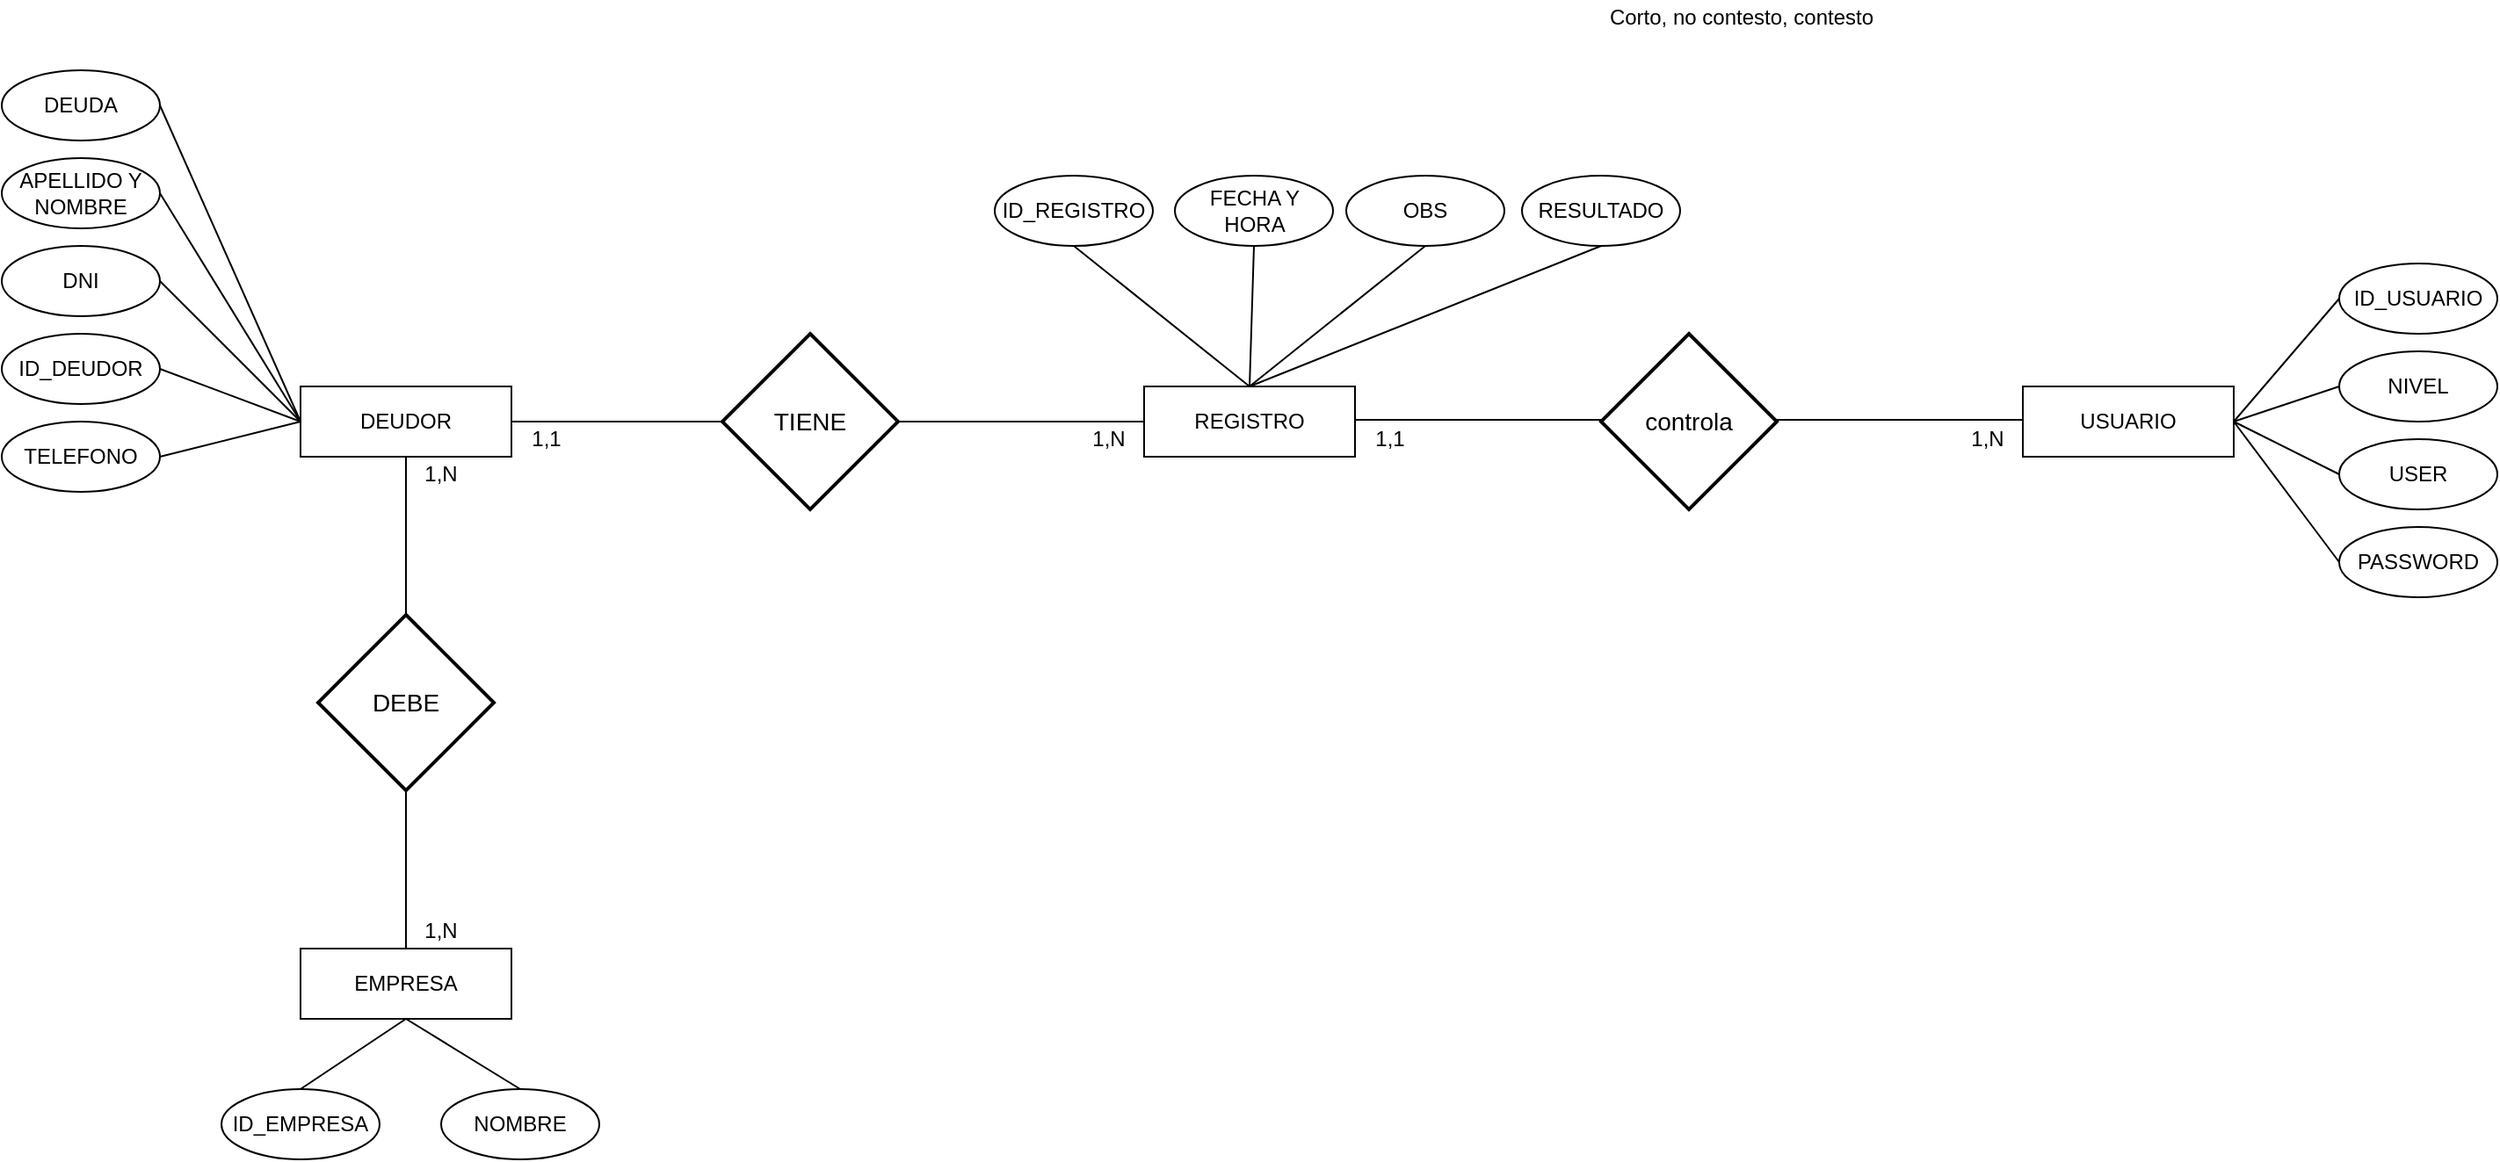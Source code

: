 <mxfile version="12.1.9" type="device" pages="1"><diagram id="9sv2_ertg6E-slnfE5Vo" name="Page-1"><mxGraphModel dx="2107" dy="1662" grid="1" gridSize="10" guides="1" tooltips="1" connect="1" arrows="1" fold="1" page="1" pageScale="1" pageWidth="827" pageHeight="1169" math="0" shadow="0"><root><mxCell id="0"/><mxCell id="1" parent="0"/><mxCell id="nSELg5FEmmjljofaI_eu-1" value="DEUDOR" style="rounded=0;whiteSpace=wrap;html=1;" vertex="1" parent="1"><mxGeometry x="80" y="80" width="120" height="40" as="geometry"/></mxCell><mxCell id="nSELg5FEmmjljofaI_eu-2" value="TIENE" style="shape=rhombus;strokeWidth=2;fontSize=17;perimeter=rhombusPerimeter;whiteSpace=wrap;html=1;align=center;fontSize=14;" vertex="1" parent="1"><mxGeometry x="320" y="50" width="100" height="100" as="geometry"/></mxCell><mxCell id="nSELg5FEmmjljofaI_eu-3" value="USUARIO" style="rounded=0;whiteSpace=wrap;html=1;" vertex="1" parent="1"><mxGeometry x="1060" y="80" width="120" height="40" as="geometry"/></mxCell><mxCell id="nSELg5FEmmjljofaI_eu-4" value="EMPRESA" style="rounded=0;whiteSpace=wrap;html=1;" vertex="1" parent="1"><mxGeometry x="80" y="400" width="120" height="40" as="geometry"/></mxCell><mxCell id="nSELg5FEmmjljofaI_eu-5" value="REGISTRO" style="rounded=0;whiteSpace=wrap;html=1;" vertex="1" parent="1"><mxGeometry x="560" y="80" width="120" height="40" as="geometry"/></mxCell><mxCell id="nSELg5FEmmjljofaI_eu-6" value="DEBE" style="shape=rhombus;strokeWidth=2;fontSize=17;perimeter=rhombusPerimeter;whiteSpace=wrap;html=1;align=center;fontSize=14;" vertex="1" parent="1"><mxGeometry x="90" y="210" width="100" height="100" as="geometry"/></mxCell><mxCell id="nSELg5FEmmjljofaI_eu-8" value="" style="endArrow=none;html=1;exitX=0.5;exitY=1;exitDx=0;exitDy=0;entryX=0.5;entryY=0;entryDx=0;entryDy=0;" edge="1" parent="1" source="nSELg5FEmmjljofaI_eu-6" target="nSELg5FEmmjljofaI_eu-4"><mxGeometry width="50" height="50" relative="1" as="geometry"><mxPoint x="230" y="280" as="sourcePoint"/><mxPoint x="280" y="230" as="targetPoint"/></mxGeometry></mxCell><mxCell id="nSELg5FEmmjljofaI_eu-9" value="" style="endArrow=none;html=1;exitX=0.5;exitY=1;exitDx=0;exitDy=0;entryX=0.5;entryY=0;entryDx=0;entryDy=0;" edge="1" parent="1" source="nSELg5FEmmjljofaI_eu-1" target="nSELg5FEmmjljofaI_eu-6"><mxGeometry width="50" height="50" relative="1" as="geometry"><mxPoint x="240" y="290" as="sourcePoint"/><mxPoint x="290" y="240" as="targetPoint"/></mxGeometry></mxCell><mxCell id="nSELg5FEmmjljofaI_eu-10" value="" style="endArrow=none;html=1;exitX=1;exitY=0.5;exitDx=0;exitDy=0;entryX=0;entryY=0.5;entryDx=0;entryDy=0;" edge="1" parent="1" source="nSELg5FEmmjljofaI_eu-1" target="nSELg5FEmmjljofaI_eu-2"><mxGeometry width="50" height="50" relative="1" as="geometry"><mxPoint x="150" y="130" as="sourcePoint"/><mxPoint x="150" y="220" as="targetPoint"/></mxGeometry></mxCell><mxCell id="nSELg5FEmmjljofaI_eu-11" value="" style="endArrow=none;html=1;exitX=1;exitY=0.5;exitDx=0;exitDy=0;entryX=0;entryY=0.5;entryDx=0;entryDy=0;" edge="1" parent="1" source="nSELg5FEmmjljofaI_eu-2" target="nSELg5FEmmjljofaI_eu-5"><mxGeometry width="50" height="50" relative="1" as="geometry"><mxPoint x="420" y="180" as="sourcePoint"/><mxPoint x="540" y="180" as="targetPoint"/></mxGeometry></mxCell><mxCell id="nSELg5FEmmjljofaI_eu-12" value="controla" style="shape=rhombus;strokeWidth=2;fontSize=17;perimeter=rhombusPerimeter;whiteSpace=wrap;html=1;align=center;fontSize=14;" vertex="1" parent="1"><mxGeometry x="820" y="50" width="100" height="100" as="geometry"/></mxCell><mxCell id="nSELg5FEmmjljofaI_eu-13" value="" style="endArrow=none;html=1;exitX=1;exitY=0.5;exitDx=0;exitDy=0;entryX=0;entryY=0.5;entryDx=0;entryDy=0;" edge="1" parent="1"><mxGeometry width="50" height="50" relative="1" as="geometry"><mxPoint x="680" y="99" as="sourcePoint"/><mxPoint x="820" y="99" as="targetPoint"/></mxGeometry></mxCell><mxCell id="nSELg5FEmmjljofaI_eu-14" value="" style="endArrow=none;html=1;exitX=1;exitY=0.5;exitDx=0;exitDy=0;entryX=0;entryY=0.5;entryDx=0;entryDy=0;" edge="1" parent="1"><mxGeometry width="50" height="50" relative="1" as="geometry"><mxPoint x="920" y="99" as="sourcePoint"/><mxPoint x="1060" y="99" as="targetPoint"/></mxGeometry></mxCell><mxCell id="nSELg5FEmmjljofaI_eu-15" value="1,N" style="text;html=1;strokeColor=none;fillColor=none;align=center;verticalAlign=middle;whiteSpace=wrap;rounded=0;" vertex="1" parent="1"><mxGeometry x="140" y="380" width="40" height="20" as="geometry"/></mxCell><mxCell id="nSELg5FEmmjljofaI_eu-16" value="1,N" style="text;html=1;strokeColor=none;fillColor=none;align=center;verticalAlign=middle;whiteSpace=wrap;rounded=0;" vertex="1" parent="1"><mxGeometry x="140" y="120" width="40" height="20" as="geometry"/></mxCell><mxCell id="nSELg5FEmmjljofaI_eu-17" value="1,N" style="text;html=1;strokeColor=none;fillColor=none;align=center;verticalAlign=middle;whiteSpace=wrap;rounded=0;" vertex="1" parent="1"><mxGeometry x="520" y="100" width="40" height="20" as="geometry"/></mxCell><mxCell id="nSELg5FEmmjljofaI_eu-18" value="1,1" style="text;html=1;strokeColor=none;fillColor=none;align=center;verticalAlign=middle;whiteSpace=wrap;rounded=0;" vertex="1" parent="1"><mxGeometry x="680" y="100" width="40" height="20" as="geometry"/></mxCell><mxCell id="nSELg5FEmmjljofaI_eu-19" value="1,N" style="text;html=1;strokeColor=none;fillColor=none;align=center;verticalAlign=middle;whiteSpace=wrap;rounded=0;" vertex="1" parent="1"><mxGeometry x="1020" y="100" width="40" height="20" as="geometry"/></mxCell><mxCell id="nSELg5FEmmjljofaI_eu-20" value="DNI" style="ellipse;whiteSpace=wrap;html=1;" vertex="1" parent="1"><mxGeometry x="-90" width="90" height="40" as="geometry"/></mxCell><mxCell id="nSELg5FEmmjljofaI_eu-22" value="APELLIDO Y NOMBRE" style="ellipse;whiteSpace=wrap;html=1;" vertex="1" parent="1"><mxGeometry x="-90" y="-50" width="90" height="40" as="geometry"/></mxCell><mxCell id="nSELg5FEmmjljofaI_eu-24" value="ID_DEUDOR" style="ellipse;whiteSpace=wrap;html=1;" vertex="1" parent="1"><mxGeometry x="-90" y="50" width="90" height="40" as="geometry"/></mxCell><mxCell id="nSELg5FEmmjljofaI_eu-25" value="ID_REGISTRO" style="ellipse;whiteSpace=wrap;html=1;" vertex="1" parent="1"><mxGeometry x="475" y="-40" width="90" height="40" as="geometry"/></mxCell><mxCell id="nSELg5FEmmjljofaI_eu-27" value="ID_EMPRESA" style="ellipse;whiteSpace=wrap;html=1;" vertex="1" parent="1"><mxGeometry x="35" y="480" width="90" height="40" as="geometry"/></mxCell><mxCell id="nSELg5FEmmjljofaI_eu-28" value="NOMBRE" style="ellipse;whiteSpace=wrap;html=1;" vertex="1" parent="1"><mxGeometry x="160" y="480" width="90" height="40" as="geometry"/></mxCell><mxCell id="nSELg5FEmmjljofaI_eu-29" value="TELEFONO" style="ellipse;whiteSpace=wrap;html=1;" vertex="1" parent="1"><mxGeometry x="-90" y="100" width="90" height="40" as="geometry"/></mxCell><mxCell id="nSELg5FEmmjljofaI_eu-31" value="DEUDA" style="ellipse;whiteSpace=wrap;html=1;" vertex="1" parent="1"><mxGeometry x="-90" y="-100" width="90" height="40" as="geometry"/></mxCell><mxCell id="nSELg5FEmmjljofaI_eu-32" value="FECHA Y HORA" style="ellipse;whiteSpace=wrap;html=1;" vertex="1" parent="1"><mxGeometry x="577.5" y="-40" width="90" height="40" as="geometry"/></mxCell><mxCell id="nSELg5FEmmjljofaI_eu-33" value="RESULTADO" style="ellipse;whiteSpace=wrap;html=1;" vertex="1" parent="1"><mxGeometry x="775" y="-40" width="90" height="40" as="geometry"/></mxCell><mxCell id="nSELg5FEmmjljofaI_eu-34" value="OBS" style="ellipse;whiteSpace=wrap;html=1;" vertex="1" parent="1"><mxGeometry x="675" y="-40" width="90" height="40" as="geometry"/></mxCell><mxCell id="nSELg5FEmmjljofaI_eu-36" value="Corto, no contesto, contesto" style="text;html=1;strokeColor=none;fillColor=none;align=center;verticalAlign=middle;whiteSpace=wrap;rounded=0;" vertex="1" parent="1"><mxGeometry x="800" y="-140" width="200" height="20" as="geometry"/></mxCell><mxCell id="nSELg5FEmmjljofaI_eu-38" value="NIVEL" style="ellipse;whiteSpace=wrap;html=1;" vertex="1" parent="1"><mxGeometry x="1240" y="60" width="90" height="40" as="geometry"/></mxCell><mxCell id="nSELg5FEmmjljofaI_eu-40" value="USER" style="ellipse;whiteSpace=wrap;html=1;" vertex="1" parent="1"><mxGeometry x="1240" y="110" width="90" height="40" as="geometry"/></mxCell><mxCell id="nSELg5FEmmjljofaI_eu-41" value="ID_USUARIO" style="ellipse;whiteSpace=wrap;html=1;" vertex="1" parent="1"><mxGeometry x="1240" y="10" width="90" height="40" as="geometry"/></mxCell><mxCell id="nSELg5FEmmjljofaI_eu-42" value="PASSWORD" style="ellipse;whiteSpace=wrap;html=1;" vertex="1" parent="1"><mxGeometry x="1240" y="160" width="90" height="40" as="geometry"/></mxCell><mxCell id="nSELg5FEmmjljofaI_eu-43" value="" style="endArrow=none;html=1;exitX=0;exitY=0.5;exitDx=0;exitDy=0;entryX=1;entryY=0.5;entryDx=0;entryDy=0;" edge="1" parent="1" source="nSELg5FEmmjljofaI_eu-42" target="nSELg5FEmmjljofaI_eu-3"><mxGeometry width="50" height="50" relative="1" as="geometry"><mxPoint x="1020" y="199.5" as="sourcePoint"/><mxPoint x="1160" y="199.5" as="targetPoint"/></mxGeometry></mxCell><mxCell id="nSELg5FEmmjljofaI_eu-44" value="" style="endArrow=none;html=1;exitX=0;exitY=0.5;exitDx=0;exitDy=0;entryX=1;entryY=0.5;entryDx=0;entryDy=0;" edge="1" parent="1" source="nSELg5FEmmjljofaI_eu-40" target="nSELg5FEmmjljofaI_eu-3"><mxGeometry width="50" height="50" relative="1" as="geometry"><mxPoint x="1250" y="190" as="sourcePoint"/><mxPoint x="1190" y="110" as="targetPoint"/></mxGeometry></mxCell><mxCell id="nSELg5FEmmjljofaI_eu-45" value="" style="endArrow=none;html=1;exitX=0;exitY=0.5;exitDx=0;exitDy=0;entryX=1;entryY=0.5;entryDx=0;entryDy=0;" edge="1" parent="1" source="nSELg5FEmmjljofaI_eu-38" target="nSELg5FEmmjljofaI_eu-3"><mxGeometry width="50" height="50" relative="1" as="geometry"><mxPoint x="1250" y="140" as="sourcePoint"/><mxPoint x="1190" y="110" as="targetPoint"/></mxGeometry></mxCell><mxCell id="nSELg5FEmmjljofaI_eu-46" value="" style="endArrow=none;html=1;exitX=0;exitY=0.5;exitDx=0;exitDy=0;entryX=1;entryY=0.5;entryDx=0;entryDy=0;" edge="1" parent="1" source="nSELg5FEmmjljofaI_eu-41" target="nSELg5FEmmjljofaI_eu-3"><mxGeometry width="50" height="50" relative="1" as="geometry"><mxPoint x="1250" y="90" as="sourcePoint"/><mxPoint x="1190" y="110" as="targetPoint"/></mxGeometry></mxCell><mxCell id="nSELg5FEmmjljofaI_eu-48" value="1,1" style="text;html=1;strokeColor=none;fillColor=none;align=center;verticalAlign=middle;whiteSpace=wrap;rounded=0;" vertex="1" parent="1"><mxGeometry x="200" y="100" width="40" height="20" as="geometry"/></mxCell><mxCell id="nSELg5FEmmjljofaI_eu-49" value="" style="endArrow=none;html=1;exitX=0;exitY=0.5;exitDx=0;exitDy=0;entryX=1;entryY=0.5;entryDx=0;entryDy=0;" edge="1" parent="1" source="nSELg5FEmmjljofaI_eu-1" target="nSELg5FEmmjljofaI_eu-29"><mxGeometry width="50" height="50" relative="1" as="geometry"><mxPoint x="210" y="110" as="sourcePoint"/><mxPoint x="330" y="110" as="targetPoint"/></mxGeometry></mxCell><mxCell id="nSELg5FEmmjljofaI_eu-50" value="" style="endArrow=none;html=1;exitX=0;exitY=0.5;exitDx=0;exitDy=0;entryX=1;entryY=0.5;entryDx=0;entryDy=0;" edge="1" parent="1" source="nSELg5FEmmjljofaI_eu-1" target="nSELg5FEmmjljofaI_eu-24"><mxGeometry width="50" height="50" relative="1" as="geometry"><mxPoint x="90" y="110" as="sourcePoint"/><mxPoint x="10" y="130" as="targetPoint"/></mxGeometry></mxCell><mxCell id="nSELg5FEmmjljofaI_eu-51" value="" style="endArrow=none;html=1;entryX=1;entryY=0.5;entryDx=0;entryDy=0;" edge="1" parent="1" target="nSELg5FEmmjljofaI_eu-20"><mxGeometry width="50" height="50" relative="1" as="geometry"><mxPoint x="80" y="100" as="sourcePoint"/><mxPoint x="10" y="80" as="targetPoint"/></mxGeometry></mxCell><mxCell id="nSELg5FEmmjljofaI_eu-53" value="" style="endArrow=none;html=1;entryX=1;entryY=0.5;entryDx=0;entryDy=0;" edge="1" parent="1" target="nSELg5FEmmjljofaI_eu-22"><mxGeometry width="50" height="50" relative="1" as="geometry"><mxPoint x="80" y="100" as="sourcePoint"/><mxPoint x="10" y="30" as="targetPoint"/></mxGeometry></mxCell><mxCell id="nSELg5FEmmjljofaI_eu-54" value="" style="endArrow=none;html=1;entryX=1;entryY=0.5;entryDx=0;entryDy=0;" edge="1" parent="1" target="nSELg5FEmmjljofaI_eu-31"><mxGeometry width="50" height="50" relative="1" as="geometry"><mxPoint x="80" y="100" as="sourcePoint"/><mxPoint x="10" y="-20" as="targetPoint"/></mxGeometry></mxCell><mxCell id="nSELg5FEmmjljofaI_eu-55" value="" style="endArrow=none;html=1;exitX=0.5;exitY=1;exitDx=0;exitDy=0;entryX=0.5;entryY=0;entryDx=0;entryDy=0;" edge="1" parent="1" source="nSELg5FEmmjljofaI_eu-4" target="nSELg5FEmmjljofaI_eu-27"><mxGeometry width="50" height="50" relative="1" as="geometry"><mxPoint x="90" y="110" as="sourcePoint"/><mxPoint x="10" y="130" as="targetPoint"/></mxGeometry></mxCell><mxCell id="nSELg5FEmmjljofaI_eu-56" value="" style="endArrow=none;html=1;exitX=0.5;exitY=1;exitDx=0;exitDy=0;entryX=0.5;entryY=0;entryDx=0;entryDy=0;" edge="1" parent="1" source="nSELg5FEmmjljofaI_eu-4" target="nSELg5FEmmjljofaI_eu-28"><mxGeometry width="50" height="50" relative="1" as="geometry"><mxPoint x="150" y="450" as="sourcePoint"/><mxPoint x="135" y="490" as="targetPoint"/></mxGeometry></mxCell><mxCell id="nSELg5FEmmjljofaI_eu-58" value="" style="endArrow=none;html=1;exitX=0.5;exitY=1;exitDx=0;exitDy=0;entryX=0.5;entryY=0;entryDx=0;entryDy=0;" edge="1" parent="1" source="nSELg5FEmmjljofaI_eu-25" target="nSELg5FEmmjljofaI_eu-5"><mxGeometry width="50" height="50" relative="1" as="geometry"><mxPoint x="667.5" y="40" as="sourcePoint"/><mxPoint x="587.5" y="60" as="targetPoint"/></mxGeometry></mxCell><mxCell id="nSELg5FEmmjljofaI_eu-59" value="" style="endArrow=none;html=1;exitX=0.5;exitY=1;exitDx=0;exitDy=0;entryX=0.5;entryY=0;entryDx=0;entryDy=0;" edge="1" parent="1" source="nSELg5FEmmjljofaI_eu-32" target="nSELg5FEmmjljofaI_eu-5"><mxGeometry width="50" height="50" relative="1" as="geometry"><mxPoint x="530" y="10" as="sourcePoint"/><mxPoint x="630" y="90" as="targetPoint"/></mxGeometry></mxCell><mxCell id="nSELg5FEmmjljofaI_eu-60" value="" style="endArrow=none;html=1;exitX=0.5;exitY=1;exitDx=0;exitDy=0;" edge="1" parent="1" source="nSELg5FEmmjljofaI_eu-34"><mxGeometry width="50" height="50" relative="1" as="geometry"><mxPoint x="632.5" y="10" as="sourcePoint"/><mxPoint x="620" y="80" as="targetPoint"/></mxGeometry></mxCell><mxCell id="nSELg5FEmmjljofaI_eu-61" value="" style="endArrow=none;html=1;exitX=0.5;exitY=1;exitDx=0;exitDy=0;" edge="1" parent="1" source="nSELg5FEmmjljofaI_eu-33"><mxGeometry width="50" height="50" relative="1" as="geometry"><mxPoint x="730" y="10" as="sourcePoint"/><mxPoint x="620" y="80" as="targetPoint"/></mxGeometry></mxCell></root></mxGraphModel></diagram></mxfile>
